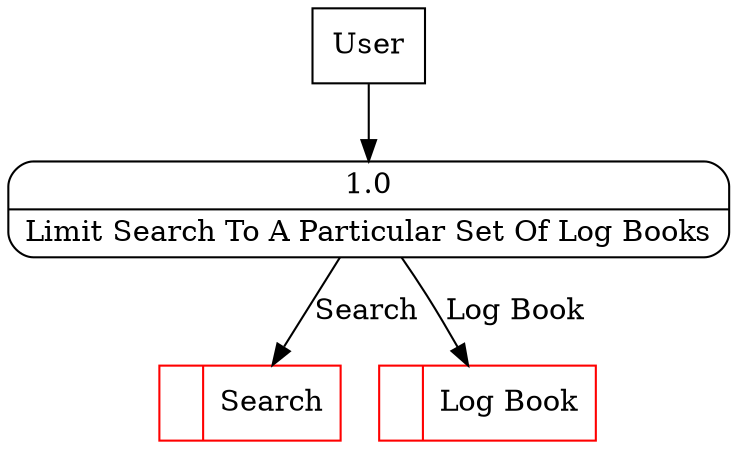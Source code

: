 digraph dfd2{ 
node[shape=record]
200 [label="<f0>  |<f1> Search " color=red];
201 [label="<f0>  |<f1> Log Book " color=red];
202 [label="User" shape=box];
203 [label="{<f0> 1.0|<f1> Limit Search To A Particular Set Of Log Books }" shape=Mrecord];
202 -> 203
203 -> 200 [label="Search"]
203 -> 201 [label="Log Book"]
}